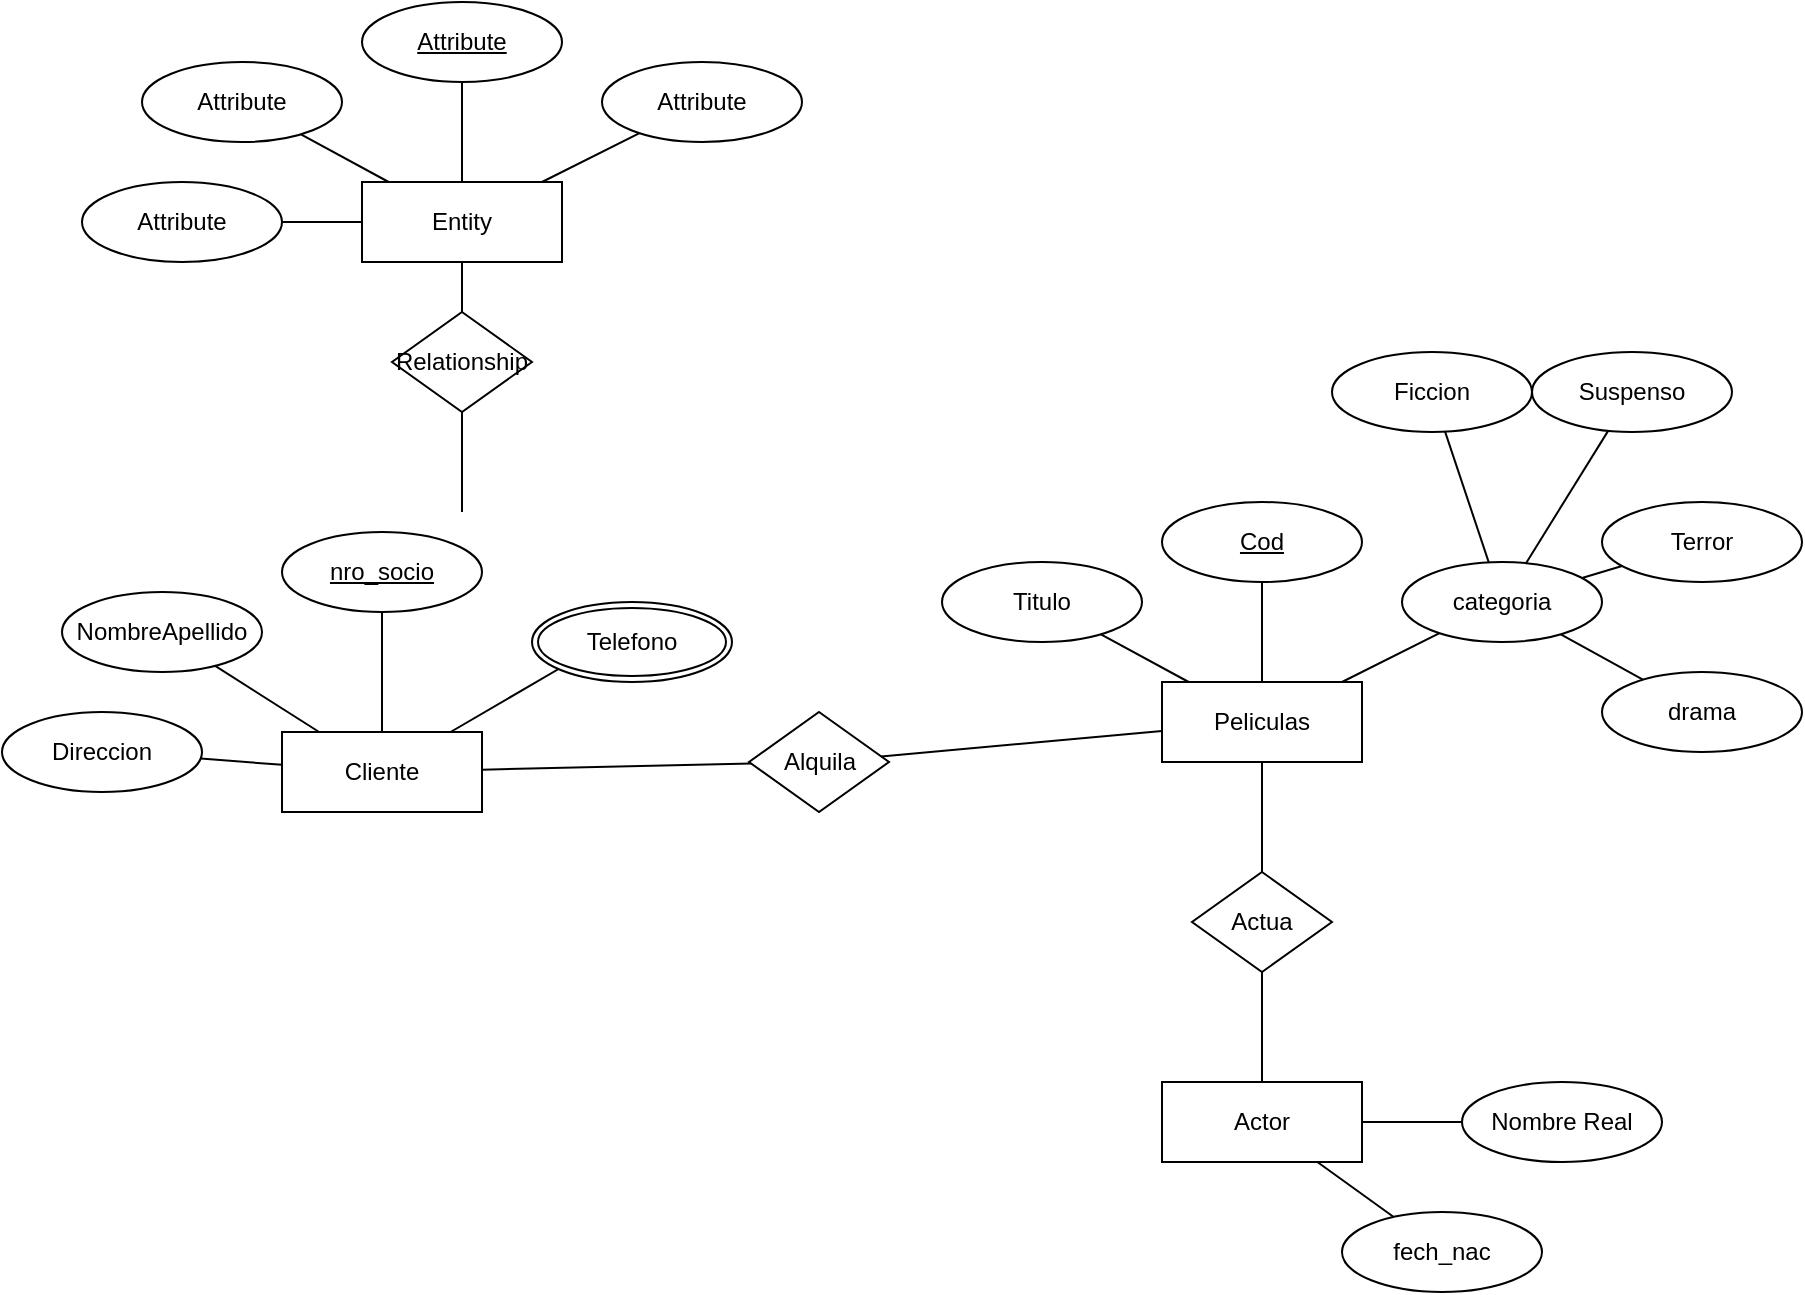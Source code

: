 <mxfile version="14.6.13" type="device"><diagram id="doIbFGB4dGsNkCG4NTqq" name="Page-1"><mxGraphModel dx="1520" dy="656" grid="1" gridSize="10" guides="1" tooltips="1" connect="1" arrows="1" fold="1" page="1" pageScale="1" pageWidth="827" pageHeight="1169" math="0" shadow="0"><root><mxCell id="0"/><mxCell id="1" parent="0"/><mxCell id="e71rkLCR3ihzh-n-jnQE-1" value="Entity" style="whiteSpace=wrap;html=1;align=center;" parent="1" vertex="1"><mxGeometry x="150" y="135" width="100" height="40" as="geometry"/></mxCell><mxCell id="e71rkLCR3ihzh-n-jnQE-2" value="Attribute" style="ellipse;whiteSpace=wrap;html=1;align=center;" parent="1" vertex="1"><mxGeometry x="10" y="135" width="100" height="40" as="geometry"/></mxCell><mxCell id="e71rkLCR3ihzh-n-jnQE-3" value="Attribute" style="ellipse;whiteSpace=wrap;html=1;align=center;" parent="1" vertex="1"><mxGeometry x="40" y="75" width="100" height="40" as="geometry"/></mxCell><mxCell id="e71rkLCR3ihzh-n-jnQE-4" value="Attribute" style="ellipse;whiteSpace=wrap;html=1;align=center;fontStyle=4;" parent="1" vertex="1"><mxGeometry x="150" y="45" width="100" height="40" as="geometry"/></mxCell><mxCell id="e71rkLCR3ihzh-n-jnQE-5" value="Attribute" style="ellipse;whiteSpace=wrap;html=1;align=center;" parent="1" vertex="1"><mxGeometry x="270" y="75" width="100" height="40" as="geometry"/></mxCell><mxCell id="e71rkLCR3ihzh-n-jnQE-6" value="" style="endArrow=none;html=1;rounded=0;" parent="1" source="e71rkLCR3ihzh-n-jnQE-2" target="e71rkLCR3ihzh-n-jnQE-1" edge="1"><mxGeometry relative="1" as="geometry"><mxPoint x="270" y="125" as="sourcePoint"/><mxPoint x="160" y="155" as="targetPoint"/></mxGeometry></mxCell><mxCell id="e71rkLCR3ihzh-n-jnQE-7" value="" style="endArrow=none;html=1;rounded=0;" parent="1" source="e71rkLCR3ihzh-n-jnQE-3" target="e71rkLCR3ihzh-n-jnQE-1" edge="1"><mxGeometry relative="1" as="geometry"><mxPoint x="270" y="125" as="sourcePoint"/><mxPoint x="430" y="125" as="targetPoint"/></mxGeometry></mxCell><mxCell id="e71rkLCR3ihzh-n-jnQE-8" value="" style="endArrow=none;html=1;rounded=0;" parent="1" source="e71rkLCR3ihzh-n-jnQE-4" target="e71rkLCR3ihzh-n-jnQE-1" edge="1"><mxGeometry relative="1" as="geometry"><mxPoint x="129.481" y="121.154" as="sourcePoint"/><mxPoint x="173.333" y="145" as="targetPoint"/></mxGeometry></mxCell><mxCell id="e71rkLCR3ihzh-n-jnQE-9" value="" style="endArrow=none;html=1;rounded=0;" parent="1" source="e71rkLCR3ihzh-n-jnQE-5" target="e71rkLCR3ihzh-n-jnQE-1" edge="1"><mxGeometry relative="1" as="geometry"><mxPoint x="139.481" y="131.154" as="sourcePoint"/><mxPoint x="183.333" y="155" as="targetPoint"/></mxGeometry></mxCell><mxCell id="e71rkLCR3ihzh-n-jnQE-10" value="" style="endArrow=none;html=1;rounded=0;" parent="1" source="e71rkLCR3ihzh-n-jnQE-1" target="e71rkLCR3ihzh-n-jnQE-11" edge="1"><mxGeometry relative="1" as="geometry"><mxPoint x="270" y="125" as="sourcePoint"/><mxPoint x="200" y="245" as="targetPoint"/></mxGeometry></mxCell><mxCell id="e71rkLCR3ihzh-n-jnQE-11" value="Relationship" style="shape=rhombus;perimeter=rhombusPerimeter;whiteSpace=wrap;html=1;align=center;" parent="1" vertex="1"><mxGeometry x="165" y="200" width="70" height="50" as="geometry"/></mxCell><mxCell id="e71rkLCR3ihzh-n-jnQE-12" value="" style="endArrow=none;html=1;rounded=0;" parent="1" source="e71rkLCR3ihzh-n-jnQE-11" edge="1"><mxGeometry relative="1" as="geometry"><mxPoint x="345" y="195" as="sourcePoint"/><mxPoint x="200" y="300" as="targetPoint"/></mxGeometry></mxCell><mxCell id="O49ojW1Tc80ZDjHNdi_i-1" value="Peliculas&lt;br&gt;" style="whiteSpace=wrap;html=1;align=center;" vertex="1" parent="1"><mxGeometry x="550" y="385" width="100" height="40" as="geometry"/></mxCell><mxCell id="O49ojW1Tc80ZDjHNdi_i-3" value="Titulo" style="ellipse;whiteSpace=wrap;html=1;align=center;" vertex="1" parent="1"><mxGeometry x="440" y="325" width="100" height="40" as="geometry"/></mxCell><mxCell id="O49ojW1Tc80ZDjHNdi_i-4" value="Cod" style="ellipse;whiteSpace=wrap;html=1;align=center;fontStyle=4;" vertex="1" parent="1"><mxGeometry x="550" y="295" width="100" height="40" as="geometry"/></mxCell><mxCell id="O49ojW1Tc80ZDjHNdi_i-5" value="categoria" style="ellipse;whiteSpace=wrap;html=1;align=center;" vertex="1" parent="1"><mxGeometry x="670" y="325" width="100" height="40" as="geometry"/></mxCell><mxCell id="O49ojW1Tc80ZDjHNdi_i-7" value="" style="endArrow=none;html=1;rounded=0;" edge="1" parent="1" source="O49ojW1Tc80ZDjHNdi_i-3" target="O49ojW1Tc80ZDjHNdi_i-1"><mxGeometry relative="1" as="geometry"><mxPoint x="670" y="375" as="sourcePoint"/><mxPoint x="830" y="375" as="targetPoint"/></mxGeometry></mxCell><mxCell id="O49ojW1Tc80ZDjHNdi_i-8" value="" style="endArrow=none;html=1;rounded=0;" edge="1" parent="1" source="O49ojW1Tc80ZDjHNdi_i-4" target="O49ojW1Tc80ZDjHNdi_i-1"><mxGeometry relative="1" as="geometry"><mxPoint x="529.481" y="371.154" as="sourcePoint"/><mxPoint x="573.333" y="395" as="targetPoint"/></mxGeometry></mxCell><mxCell id="O49ojW1Tc80ZDjHNdi_i-9" value="" style="endArrow=none;html=1;rounded=0;" edge="1" parent="1" source="O49ojW1Tc80ZDjHNdi_i-5" target="O49ojW1Tc80ZDjHNdi_i-1"><mxGeometry relative="1" as="geometry"><mxPoint x="539.481" y="381.154" as="sourcePoint"/><mxPoint x="583.333" y="405" as="targetPoint"/></mxGeometry></mxCell><mxCell id="O49ojW1Tc80ZDjHNdi_i-10" value="" style="endArrow=none;html=1;rounded=0;" edge="1" parent="1" source="O49ojW1Tc80ZDjHNdi_i-1" target="O49ojW1Tc80ZDjHNdi_i-11"><mxGeometry relative="1" as="geometry"><mxPoint x="670" y="375" as="sourcePoint"/><mxPoint x="600" y="495" as="targetPoint"/></mxGeometry></mxCell><mxCell id="O49ojW1Tc80ZDjHNdi_i-11" value="Actua" style="shape=rhombus;perimeter=rhombusPerimeter;whiteSpace=wrap;html=1;align=center;" vertex="1" parent="1"><mxGeometry x="565" y="480" width="70" height="50" as="geometry"/></mxCell><mxCell id="O49ojW1Tc80ZDjHNdi_i-12" value="" style="endArrow=none;html=1;rounded=0;exitX=0.5;exitY=1;exitDx=0;exitDy=0;" edge="1" parent="1" source="O49ojW1Tc80ZDjHNdi_i-11"><mxGeometry relative="1" as="geometry"><mxPoint x="745" y="445" as="sourcePoint"/><mxPoint x="600" y="585" as="targetPoint"/></mxGeometry></mxCell><mxCell id="O49ojW1Tc80ZDjHNdi_i-14" value="Ficcion" style="ellipse;whiteSpace=wrap;html=1;align=center;" vertex="1" parent="1"><mxGeometry x="635" y="220" width="100" height="40" as="geometry"/></mxCell><mxCell id="O49ojW1Tc80ZDjHNdi_i-15" value="" style="endArrow=none;html=1;rounded=0;" edge="1" parent="1" source="O49ojW1Tc80ZDjHNdi_i-14" target="O49ojW1Tc80ZDjHNdi_i-5"><mxGeometry relative="1" as="geometry"><mxPoint x="895" y="210" as="sourcePoint"/><mxPoint x="775" y="240" as="targetPoint"/></mxGeometry></mxCell><mxCell id="O49ojW1Tc80ZDjHNdi_i-16" value="Suspenso" style="ellipse;whiteSpace=wrap;html=1;align=center;" vertex="1" parent="1"><mxGeometry x="735" y="220" width="100" height="40" as="geometry"/></mxCell><mxCell id="O49ojW1Tc80ZDjHNdi_i-17" value="" style="endArrow=none;html=1;rounded=0;" edge="1" parent="1" source="O49ojW1Tc80ZDjHNdi_i-16" target="O49ojW1Tc80ZDjHNdi_i-5"><mxGeometry relative="1" as="geometry"><mxPoint x="995" y="210" as="sourcePoint"/><mxPoint x="875" y="240" as="targetPoint"/></mxGeometry></mxCell><mxCell id="O49ojW1Tc80ZDjHNdi_i-18" value="Terror" style="ellipse;whiteSpace=wrap;html=1;align=center;" vertex="1" parent="1"><mxGeometry x="770" y="295" width="100" height="40" as="geometry"/></mxCell><mxCell id="O49ojW1Tc80ZDjHNdi_i-19" value="" style="endArrow=none;html=1;rounded=0;" edge="1" parent="1" source="O49ojW1Tc80ZDjHNdi_i-18" target="O49ojW1Tc80ZDjHNdi_i-5"><mxGeometry relative="1" as="geometry"><mxPoint x="1030" y="285" as="sourcePoint"/><mxPoint x="910" y="315" as="targetPoint"/></mxGeometry></mxCell><mxCell id="O49ojW1Tc80ZDjHNdi_i-20" value="drama" style="ellipse;whiteSpace=wrap;html=1;align=center;" vertex="1" parent="1"><mxGeometry x="770" y="380" width="100" height="40" as="geometry"/></mxCell><mxCell id="O49ojW1Tc80ZDjHNdi_i-21" value="" style="endArrow=none;html=1;rounded=0;" edge="1" parent="1" source="O49ojW1Tc80ZDjHNdi_i-20" target="O49ojW1Tc80ZDjHNdi_i-5"><mxGeometry relative="1" as="geometry"><mxPoint x="1010" y="415" as="sourcePoint"/><mxPoint x="890" y="445" as="targetPoint"/></mxGeometry></mxCell><mxCell id="O49ojW1Tc80ZDjHNdi_i-22" value="Actor" style="whiteSpace=wrap;html=1;align=center;" vertex="1" parent="1"><mxGeometry x="550" y="585" width="100" height="40" as="geometry"/></mxCell><mxCell id="O49ojW1Tc80ZDjHNdi_i-24" value="Nombre Real" style="ellipse;whiteSpace=wrap;html=1;align=center;" vertex="1" parent="1"><mxGeometry x="700" y="585" width="100" height="40" as="geometry"/></mxCell><mxCell id="O49ojW1Tc80ZDjHNdi_i-26" value="fech_nac" style="ellipse;whiteSpace=wrap;html=1;align=center;" vertex="1" parent="1"><mxGeometry x="640" y="650" width="100" height="40" as="geometry"/></mxCell><mxCell id="O49ojW1Tc80ZDjHNdi_i-28" value="" style="endArrow=none;html=1;rounded=0;" edge="1" parent="1" source="O49ojW1Tc80ZDjHNdi_i-24" target="O49ojW1Tc80ZDjHNdi_i-22"><mxGeometry relative="1" as="geometry"><mxPoint x="670" y="575" as="sourcePoint"/><mxPoint x="830" y="575" as="targetPoint"/></mxGeometry></mxCell><mxCell id="O49ojW1Tc80ZDjHNdi_i-30" value="" style="endArrow=none;html=1;rounded=0;" edge="1" parent="1" source="O49ojW1Tc80ZDjHNdi_i-26" target="O49ojW1Tc80ZDjHNdi_i-22"><mxGeometry relative="1" as="geometry"><mxPoint x="539.481" y="581.154" as="sourcePoint"/><mxPoint x="583.333" y="605" as="targetPoint"/></mxGeometry></mxCell><mxCell id="O49ojW1Tc80ZDjHNdi_i-36" value="Cliente" style="whiteSpace=wrap;html=1;align=center;" vertex="1" parent="1"><mxGeometry x="110" y="410" width="100" height="40" as="geometry"/></mxCell><mxCell id="O49ojW1Tc80ZDjHNdi_i-37" value="Direccion" style="ellipse;whiteSpace=wrap;html=1;align=center;" vertex="1" parent="1"><mxGeometry x="-30" y="400" width="100" height="40" as="geometry"/></mxCell><mxCell id="O49ojW1Tc80ZDjHNdi_i-38" value="NombreApellido" style="ellipse;whiteSpace=wrap;html=1;align=center;" vertex="1" parent="1"><mxGeometry y="340" width="100" height="40" as="geometry"/></mxCell><mxCell id="O49ojW1Tc80ZDjHNdi_i-39" value="nro_socio" style="ellipse;whiteSpace=wrap;html=1;align=center;fontStyle=4;" vertex="1" parent="1"><mxGeometry x="110" y="310" width="100" height="40" as="geometry"/></mxCell><mxCell id="O49ojW1Tc80ZDjHNdi_i-41" value="" style="endArrow=none;html=1;rounded=0;" edge="1" parent="1" source="O49ojW1Tc80ZDjHNdi_i-37" target="O49ojW1Tc80ZDjHNdi_i-36"><mxGeometry relative="1" as="geometry"><mxPoint x="230" y="390" as="sourcePoint"/><mxPoint x="120" y="420" as="targetPoint"/></mxGeometry></mxCell><mxCell id="O49ojW1Tc80ZDjHNdi_i-42" value="" style="endArrow=none;html=1;rounded=0;" edge="1" parent="1" source="O49ojW1Tc80ZDjHNdi_i-38" target="O49ojW1Tc80ZDjHNdi_i-36"><mxGeometry relative="1" as="geometry"><mxPoint x="230" y="390" as="sourcePoint"/><mxPoint x="390" y="390" as="targetPoint"/></mxGeometry></mxCell><mxCell id="O49ojW1Tc80ZDjHNdi_i-43" value="" style="endArrow=none;html=1;rounded=0;" edge="1" parent="1" source="O49ojW1Tc80ZDjHNdi_i-39" target="O49ojW1Tc80ZDjHNdi_i-36"><mxGeometry relative="1" as="geometry"><mxPoint x="89.481" y="386.154" as="sourcePoint"/><mxPoint x="133.333" y="410" as="targetPoint"/></mxGeometry></mxCell><mxCell id="O49ojW1Tc80ZDjHNdi_i-44" value="" style="endArrow=none;html=1;rounded=0;" edge="1" parent="1" target="O49ojW1Tc80ZDjHNdi_i-36"><mxGeometry relative="1" as="geometry"><mxPoint x="251.724" y="376.495" as="sourcePoint"/><mxPoint x="143.333" y="420" as="targetPoint"/></mxGeometry></mxCell><mxCell id="O49ojW1Tc80ZDjHNdi_i-45" value="" style="endArrow=none;html=1;rounded=0;" edge="1" parent="1" source="O49ojW1Tc80ZDjHNdi_i-36" target="O49ojW1Tc80ZDjHNdi_i-46"><mxGeometry relative="1" as="geometry"><mxPoint x="230" y="390" as="sourcePoint"/><mxPoint x="160" y="510" as="targetPoint"/></mxGeometry></mxCell><mxCell id="O49ojW1Tc80ZDjHNdi_i-46" value="Alquila" style="shape=rhombus;perimeter=rhombusPerimeter;whiteSpace=wrap;html=1;align=center;" vertex="1" parent="1"><mxGeometry x="343.5" y="400" width="70" height="50" as="geometry"/></mxCell><mxCell id="O49ojW1Tc80ZDjHNdi_i-47" value="" style="endArrow=none;html=1;rounded=0;" edge="1" parent="1" source="O49ojW1Tc80ZDjHNdi_i-46" target="O49ojW1Tc80ZDjHNdi_i-1"><mxGeometry relative="1" as="geometry"><mxPoint x="305" y="460" as="sourcePoint"/><mxPoint x="160.0" y="600" as="targetPoint"/></mxGeometry></mxCell><mxCell id="O49ojW1Tc80ZDjHNdi_i-49" value="Telefono" style="ellipse;shape=doubleEllipse;margin=3;whiteSpace=wrap;html=1;align=center;" vertex="1" parent="1"><mxGeometry x="235" y="345" width="100" height="40" as="geometry"/></mxCell></root></mxGraphModel></diagram></mxfile>